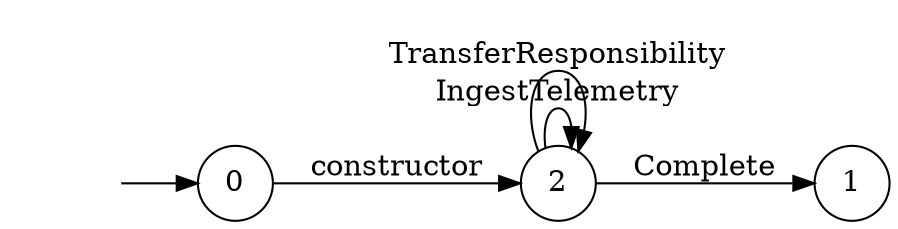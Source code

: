 digraph "Dapp-Automata-data/fuzzer/testnetdata-model-rq1-fix/RefrigeratedTransportation/FSM-1" {
	graph [rankdir=LR]
	"" [label="" shape=plaintext]
	0 [label=0 shape=circle]
	2 [label=2 shape=circle]
	1 [label=1 shape=circle]
	"" -> 0 [label=""]
	0 -> 2 [label=constructor]
	2 -> 1 [label=Complete]
	2 -> 2 [label=IngestTelemetry]
	2 -> 2 [label=TransferResponsibility]
}

